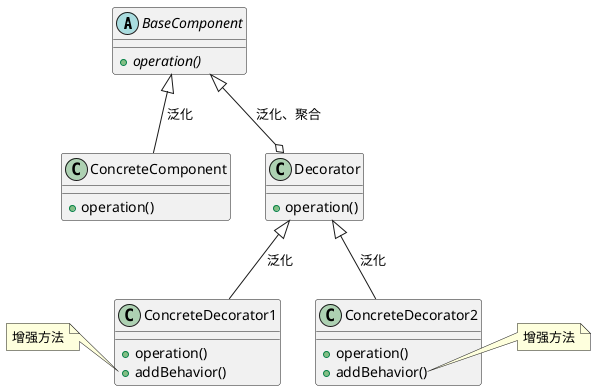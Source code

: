 @startuml
'https://plantuml.com/class-diagram

/' 类定义 '/
abstract class BaseComponent{
    + {abstract} operation()
}
class ConcreteComponent{
    + operation()
}
class Decorator{
    + operation()
}
class ConcreteDecorator1{
    + operation()
    + addBehavior()
}
class ConcreteDecorator2{
    + operation()
    + addBehavior()
}

/' 关系定义 '/
BaseComponent <|-- ConcreteComponent : 泛化
BaseComponent <|--o Decorator : 泛化、聚合

Decorator <|-- ConcreteDecorator1 : 泛化
Decorator <|-- ConcreteDecorator2 : 泛化


/' 方法注释 '/
note left of ConcreteDecorator1::addBehavior
  增强方法
end note

note right of ConcreteDecorator2::addBehavior
  增强方法
end note

@enduml